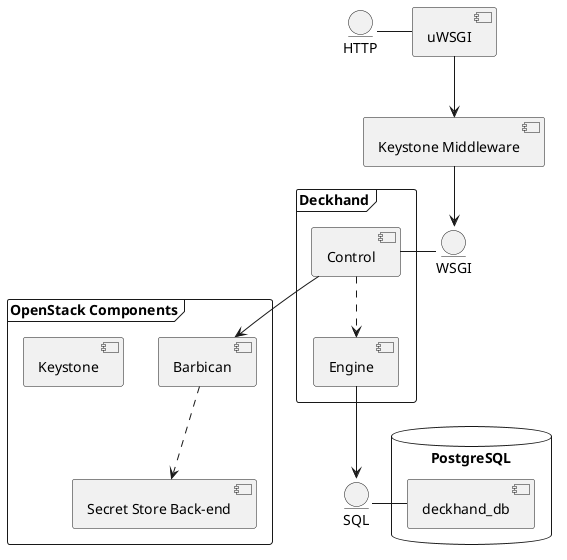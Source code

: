 ' PlantUML file to generate the architecture component diagram
@startuml

entity "HTTP"
entity "SQL"
entity "WSGI"

frame "Deckhand" {
  [Control] ..> [Engine]
}

frame "OpenStack Components" {
  [Barbican] ..> [Secret Store Back-end]
  [Keystone]
}

database "PostgreSQL" {
  SQL - [deckhand_db]
}

HTTP - [uWSGI]
[uWSGI] --> [Keystone Middleware]
[Keystone Middleware] --> WSGI
WSGI - [Control]
[Engine] --> [SQL]
[Control] --> [Barbican]

@enduml

